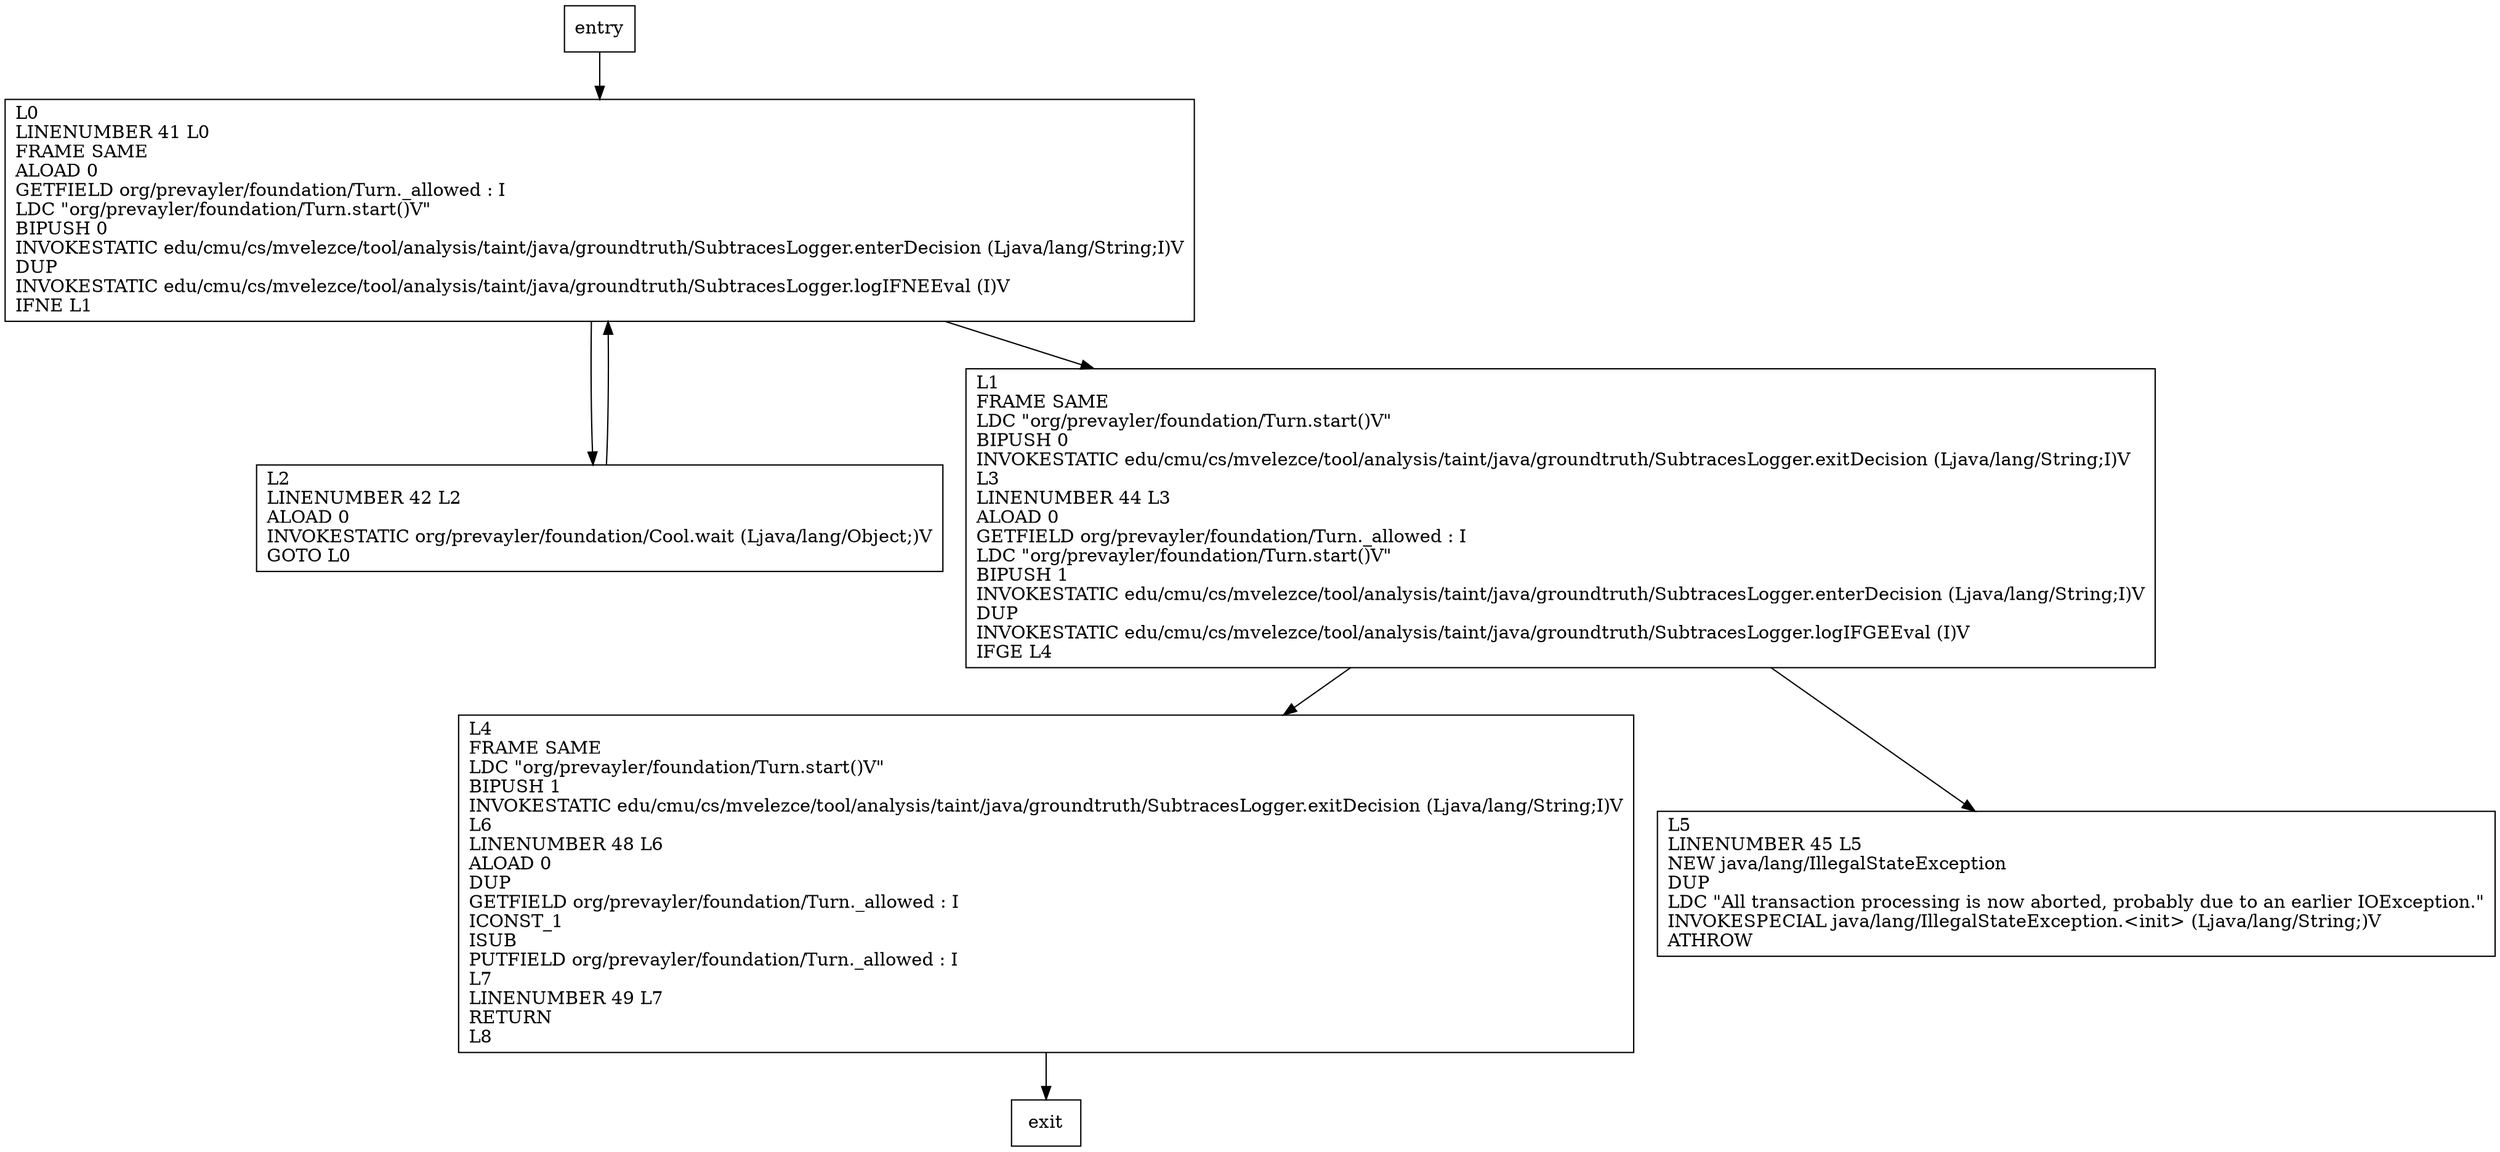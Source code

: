 digraph start {
node [shape=record];
27632888 [label="L4\lFRAME SAME\lLDC \"org/prevayler/foundation/Turn.start()V\"\lBIPUSH 1\lINVOKESTATIC edu/cmu/cs/mvelezce/tool/analysis/taint/java/groundtruth/SubtracesLogger.exitDecision (Ljava/lang/String;I)V\lL6\lLINENUMBER 48 L6\lALOAD 0\lDUP\lGETFIELD org/prevayler/foundation/Turn._allowed : I\lICONST_1\lISUB\lPUTFIELD org/prevayler/foundation/Turn._allowed : I\lL7\lLINENUMBER 49 L7\lRETURN\lL8\l"];
595396133 [label="L5\lLINENUMBER 45 L5\lNEW java/lang/IllegalStateException\lDUP\lLDC \"All transaction processing is now aborted, probably due to an earlier IOException.\"\lINVOKESPECIAL java/lang/IllegalStateException.\<init\> (Ljava/lang/String;)V\lATHROW\l"];
439946124 [label="L1\lFRAME SAME\lLDC \"org/prevayler/foundation/Turn.start()V\"\lBIPUSH 0\lINVOKESTATIC edu/cmu/cs/mvelezce/tool/analysis/taint/java/groundtruth/SubtracesLogger.exitDecision (Ljava/lang/String;I)V\lL3\lLINENUMBER 44 L3\lALOAD 0\lGETFIELD org/prevayler/foundation/Turn._allowed : I\lLDC \"org/prevayler/foundation/Turn.start()V\"\lBIPUSH 1\lINVOKESTATIC edu/cmu/cs/mvelezce/tool/analysis/taint/java/groundtruth/SubtracesLogger.enterDecision (Ljava/lang/String;I)V\lDUP\lINVOKESTATIC edu/cmu/cs/mvelezce/tool/analysis/taint/java/groundtruth/SubtracesLogger.logIFGEEval (I)V\lIFGE L4\l"];
863956203 [label="L2\lLINENUMBER 42 L2\lALOAD 0\lINVOKESTATIC org/prevayler/foundation/Cool.wait (Ljava/lang/Object;)V\lGOTO L0\l"];
1268591854 [label="L0\lLINENUMBER 41 L0\lFRAME SAME\lALOAD 0\lGETFIELD org/prevayler/foundation/Turn._allowed : I\lLDC \"org/prevayler/foundation/Turn.start()V\"\lBIPUSH 0\lINVOKESTATIC edu/cmu/cs/mvelezce/tool/analysis/taint/java/groundtruth/SubtracesLogger.enterDecision (Ljava/lang/String;I)V\lDUP\lINVOKESTATIC edu/cmu/cs/mvelezce/tool/analysis/taint/java/groundtruth/SubtracesLogger.logIFNEEval (I)V\lIFNE L1\l"];
entry;
exit;
entry -> 1268591854;
27632888 -> exit;
439946124 -> 27632888;
439946124 -> 595396133;
863956203 -> 1268591854;
1268591854 -> 439946124;
1268591854 -> 863956203;
}

